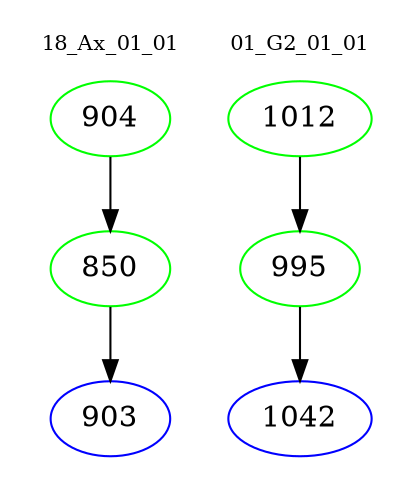 digraph{
subgraph cluster_0 {
color = white
label = "18_Ax_01_01";
fontsize=10;
T0_904 [label="904", color="green"]
T0_904 -> T0_850 [color="black"]
T0_850 [label="850", color="green"]
T0_850 -> T0_903 [color="black"]
T0_903 [label="903", color="blue"]
}
subgraph cluster_1 {
color = white
label = "01_G2_01_01";
fontsize=10;
T1_1012 [label="1012", color="green"]
T1_1012 -> T1_995 [color="black"]
T1_995 [label="995", color="green"]
T1_995 -> T1_1042 [color="black"]
T1_1042 [label="1042", color="blue"]
}
}
